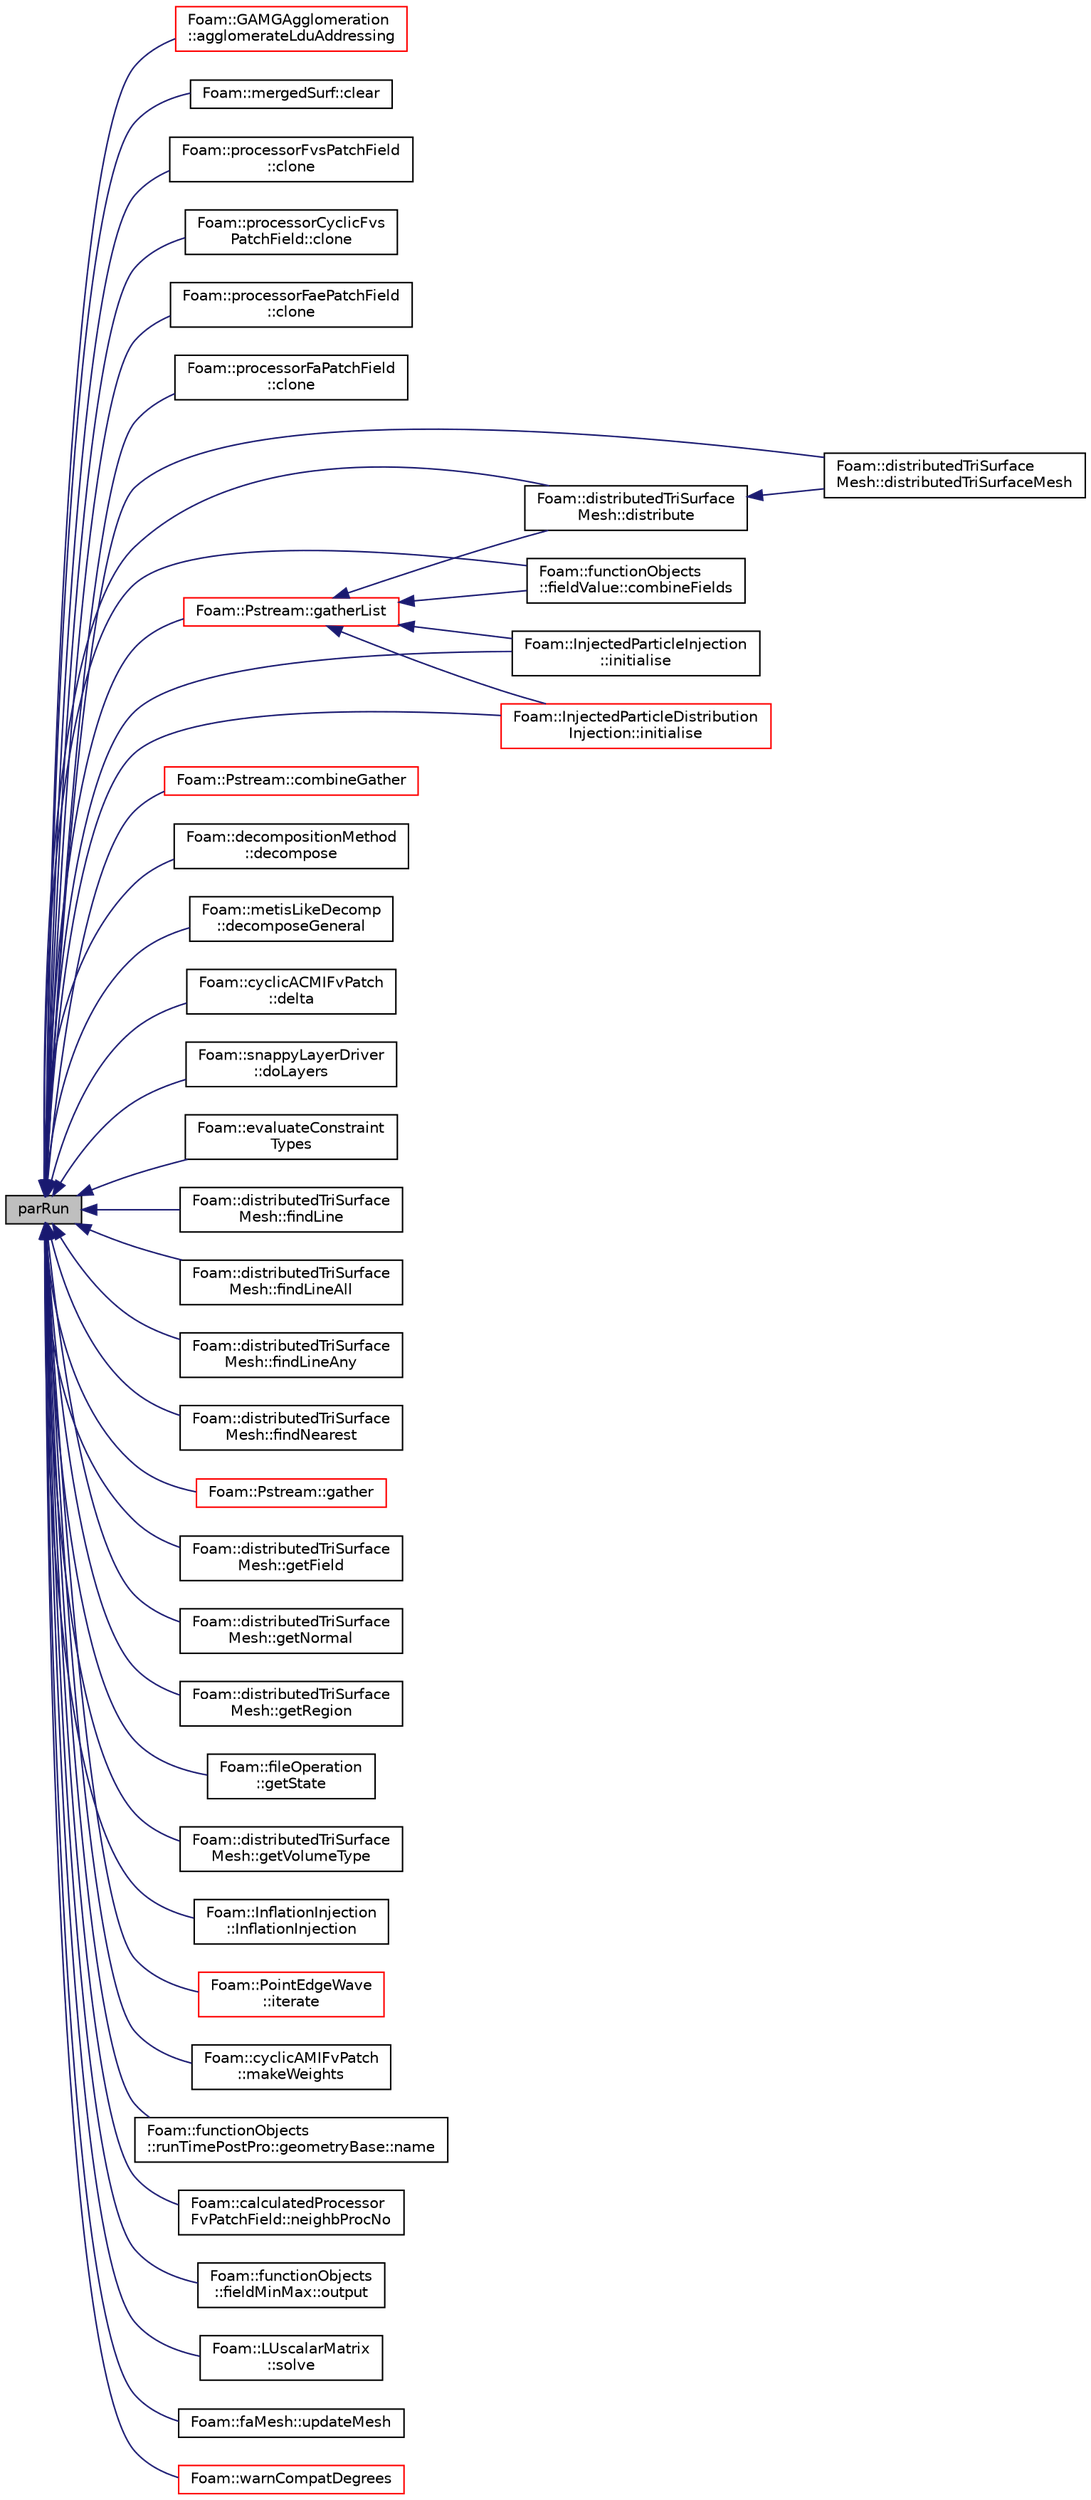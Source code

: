 digraph "parRun"
{
  bgcolor="transparent";
  edge [fontname="Helvetica",fontsize="10",labelfontname="Helvetica",labelfontsize="10"];
  node [fontname="Helvetica",fontsize="10",shape=record];
  rankdir="LR";
  Node1 [label="parRun",height=0.2,width=0.4,color="black", fillcolor="grey75", style="filled" fontcolor="black"];
  Node1 -> Node2 [dir="back",color="midnightblue",fontsize="10",style="solid",fontname="Helvetica"];
  Node2 [label="Foam::GAMGAgglomeration\l::agglomerateLduAddressing",height=0.2,width=0.4,color="red",URL="$classFoam_1_1GAMGAgglomeration.html#a1f8676d38e3715d5330beb58b7883c90",tooltip="Assemble coarse mesh addressing. "];
  Node1 -> Node3 [dir="back",color="midnightblue",fontsize="10",style="solid",fontname="Helvetica"];
  Node3 [label="Foam::mergedSurf::clear",height=0.2,width=0.4,color="black",URL="$classFoam_1_1mergedSurf.html#ac8bb3912a3ce86b15842e79d0b421204",tooltip="Clear all storage. "];
  Node1 -> Node4 [dir="back",color="midnightblue",fontsize="10",style="solid",fontname="Helvetica"];
  Node4 [label="Foam::processorFvsPatchField\l::clone",height=0.2,width=0.4,color="black",URL="$classFoam_1_1processorFvsPatchField.html#a5494780375c77c4764d521b242d28ab6",tooltip="Construct and return a clone setting internal field reference. "];
  Node1 -> Node5 [dir="back",color="midnightblue",fontsize="10",style="solid",fontname="Helvetica"];
  Node5 [label="Foam::processorCyclicFvs\lPatchField::clone",height=0.2,width=0.4,color="black",URL="$classFoam_1_1processorCyclicFvsPatchField.html#a5494780375c77c4764d521b242d28ab6",tooltip="Construct and return a clone setting internal field reference. "];
  Node1 -> Node6 [dir="back",color="midnightblue",fontsize="10",style="solid",fontname="Helvetica"];
  Node6 [label="Foam::processorFaePatchField\l::clone",height=0.2,width=0.4,color="black",URL="$classFoam_1_1processorFaePatchField.html#a1dde62cbfdecc17762c6070346a00dcf",tooltip="Construct and return a clone setting internal field reference. "];
  Node1 -> Node7 [dir="back",color="midnightblue",fontsize="10",style="solid",fontname="Helvetica"];
  Node7 [label="Foam::processorFaPatchField\l::clone",height=0.2,width=0.4,color="black",URL="$classFoam_1_1processorFaPatchField.html#a1cbc691c00fd0918f70b455ca56b55df",tooltip="Construct and return a clone setting internal field reference. "];
  Node1 -> Node8 [dir="back",color="midnightblue",fontsize="10",style="solid",fontname="Helvetica"];
  Node8 [label="Foam::functionObjects\l::fieldValue::combineFields",height=0.2,width=0.4,color="black",URL="$classFoam_1_1functionObjects_1_1fieldValue.html#ae9e87db5645f020a41378fc7fcd9b8bd",tooltip="Combine fields from all processor domains into single field. "];
  Node1 -> Node9 [dir="back",color="midnightblue",fontsize="10",style="solid",fontname="Helvetica"];
  Node9 [label="Foam::Pstream::combineGather",height=0.2,width=0.4,color="red",URL="$classFoam_1_1Pstream.html#aedeba5b3a63f833796d48d904dc39b63"];
  Node1 -> Node10 [dir="back",color="midnightblue",fontsize="10",style="solid",fontname="Helvetica"];
  Node10 [label="Foam::decompositionMethod\l::decompose",height=0.2,width=0.4,color="black",URL="$classFoam_1_1decompositionMethod.html#a60c75ce7fedd00f53318a801b59e87a8"];
  Node1 -> Node11 [dir="back",color="midnightblue",fontsize="10",style="solid",fontname="Helvetica"];
  Node11 [label="Foam::metisLikeDecomp\l::decomposeGeneral",height=0.2,width=0.4,color="black",URL="$classFoam_1_1metisLikeDecomp.html#a2e04f6ade0a353032610f9b792c649d4",tooltip="Serial and/or collect/distribute for parallel operation. "];
  Node1 -> Node12 [dir="back",color="midnightblue",fontsize="10",style="solid",fontname="Helvetica"];
  Node12 [label="Foam::cyclicACMIFvPatch\l::delta",height=0.2,width=0.4,color="black",URL="$classFoam_1_1cyclicACMIFvPatch.html#a7a789bc5f9f58b359455dee1b4f85950",tooltip="Return delta (P to N) vectors across coupled patch. "];
  Node1 -> Node13 [dir="back",color="midnightblue",fontsize="10",style="solid",fontname="Helvetica"];
  Node13 [label="Foam::distributedTriSurface\lMesh::distribute",height=0.2,width=0.4,color="black",URL="$classFoam_1_1distributedTriSurfaceMesh.html#a30b981a389a43e4853d4dec45e4e5edb",tooltip="Set bounds of surface. Bounds currently set as list of. "];
  Node13 -> Node14 [dir="back",color="midnightblue",fontsize="10",style="solid",fontname="Helvetica"];
  Node14 [label="Foam::distributedTriSurface\lMesh::distributedTriSurfaceMesh",height=0.2,width=0.4,color="black",URL="$classFoam_1_1distributedTriSurfaceMesh.html#a18077a1add0f98b52352dcf30f54bcc1",tooltip="Construct from dictionary (used by searchableSurface). "];
  Node1 -> Node14 [dir="back",color="midnightblue",fontsize="10",style="solid",fontname="Helvetica"];
  Node1 -> Node15 [dir="back",color="midnightblue",fontsize="10",style="solid",fontname="Helvetica"];
  Node15 [label="Foam::snappyLayerDriver\l::doLayers",height=0.2,width=0.4,color="black",URL="$classFoam_1_1snappyLayerDriver.html#ab5d22de610634a4b1d7160dc1fcbe731",tooltip="Add layers according to the dictionary settings. "];
  Node1 -> Node16 [dir="back",color="midnightblue",fontsize="10",style="solid",fontname="Helvetica"];
  Node16 [label="Foam::evaluateConstraint\lTypes",height=0.2,width=0.4,color="black",URL="$namespaceFoam.html#a421ae1d4831d9377d7f986ed81a676aa"];
  Node1 -> Node17 [dir="back",color="midnightblue",fontsize="10",style="solid",fontname="Helvetica"];
  Node17 [label="Foam::distributedTriSurface\lMesh::findLine",height=0.2,width=0.4,color="black",URL="$classFoam_1_1distributedTriSurfaceMesh.html#a099df5ddaf17545f9b58aeaceead2dab",tooltip="Find first intersection on segment from start to end. "];
  Node1 -> Node18 [dir="back",color="midnightblue",fontsize="10",style="solid",fontname="Helvetica"];
  Node18 [label="Foam::distributedTriSurface\lMesh::findLineAll",height=0.2,width=0.4,color="black",URL="$classFoam_1_1distributedTriSurfaceMesh.html#a22df1d4ae0772ff535fd44a86742d198",tooltip="Get all intersections in order from start to end. "];
  Node1 -> Node19 [dir="back",color="midnightblue",fontsize="10",style="solid",fontname="Helvetica"];
  Node19 [label="Foam::distributedTriSurface\lMesh::findLineAny",height=0.2,width=0.4,color="black",URL="$classFoam_1_1distributedTriSurfaceMesh.html#ac65d782c6c6dd90c8a8f260986b64cf4",tooltip="Return any intersection on segment from start to end. "];
  Node1 -> Node20 [dir="back",color="midnightblue",fontsize="10",style="solid",fontname="Helvetica"];
  Node20 [label="Foam::distributedTriSurface\lMesh::findNearest",height=0.2,width=0.4,color="black",URL="$classFoam_1_1distributedTriSurfaceMesh.html#ad64c821f48b189f0be09244ae2037fdc"];
  Node1 -> Node21 [dir="back",color="midnightblue",fontsize="10",style="solid",fontname="Helvetica"];
  Node21 [label="Foam::Pstream::gather",height=0.2,width=0.4,color="red",URL="$classFoam_1_1Pstream.html#ac820bc187d8204d9063ce1f77dcf87da",tooltip="Gather data. Apply bop to combine Value. "];
  Node1 -> Node22 [dir="back",color="midnightblue",fontsize="10",style="solid",fontname="Helvetica"];
  Node22 [label="Foam::Pstream::gatherList",height=0.2,width=0.4,color="red",URL="$classFoam_1_1Pstream.html#afbdf64fb42cd760690d51a9a321792d9",tooltip="Gather data but keep individual values separate. "];
  Node22 -> Node8 [dir="back",color="midnightblue",fontsize="10",style="solid",fontname="Helvetica"];
  Node22 -> Node13 [dir="back",color="midnightblue",fontsize="10",style="solid",fontname="Helvetica"];
  Node22 -> Node23 [dir="back",color="midnightblue",fontsize="10",style="solid",fontname="Helvetica"];
  Node23 [label="Foam::InjectedParticleInjection\l::initialise",height=0.2,width=0.4,color="black",URL="$classFoam_1_1InjectedParticleInjection.html#a18abf8b19283101238a77c9e6865b673",tooltip="Initialise injectors. "];
  Node22 -> Node24 [dir="back",color="midnightblue",fontsize="10",style="solid",fontname="Helvetica"];
  Node24 [label="Foam::InjectedParticleDistribution\lInjection::initialise",height=0.2,width=0.4,color="red",URL="$classFoam_1_1InjectedParticleDistributionInjection.html#a18abf8b19283101238a77c9e6865b673",tooltip="Initialise injectors. "];
  Node1 -> Node25 [dir="back",color="midnightblue",fontsize="10",style="solid",fontname="Helvetica"];
  Node25 [label="Foam::distributedTriSurface\lMesh::getField",height=0.2,width=0.4,color="black",URL="$classFoam_1_1distributedTriSurfaceMesh.html#a95e7ab4eb08b2aa21eea8803448f1c34",tooltip="WIP. From a set of hits (points and. "];
  Node1 -> Node26 [dir="back",color="midnightblue",fontsize="10",style="solid",fontname="Helvetica"];
  Node26 [label="Foam::distributedTriSurface\lMesh::getNormal",height=0.2,width=0.4,color="black",URL="$classFoam_1_1distributedTriSurfaceMesh.html#a502647d85c5dad76c637a7380d92a63d",tooltip="From a set of points and indices get the normal. "];
  Node1 -> Node27 [dir="back",color="midnightblue",fontsize="10",style="solid",fontname="Helvetica"];
  Node27 [label="Foam::distributedTriSurface\lMesh::getRegion",height=0.2,width=0.4,color="black",URL="$classFoam_1_1distributedTriSurfaceMesh.html#aa169783cb670368723f3780399953280",tooltip="From a set of points and indices get the region. "];
  Node1 -> Node28 [dir="back",color="midnightblue",fontsize="10",style="solid",fontname="Helvetica"];
  Node28 [label="Foam::fileOperation\l::getState",height=0.2,width=0.4,color="black",URL="$classFoam_1_1fileOperation.html#aeebb3d4a6985ba8608b3dc6da54134aa",tooltip="Get current state of file (using handle) "];
  Node1 -> Node29 [dir="back",color="midnightblue",fontsize="10",style="solid",fontname="Helvetica"];
  Node29 [label="Foam::distributedTriSurface\lMesh::getVolumeType",height=0.2,width=0.4,color="black",URL="$classFoam_1_1distributedTriSurfaceMesh.html#a841fec7c9618319def0abf8af87b96d4",tooltip="Determine type (inside/outside/mixed) for point. unknown if. "];
  Node1 -> Node30 [dir="back",color="midnightblue",fontsize="10",style="solid",fontname="Helvetica"];
  Node30 [label="Foam::InflationInjection\l::InflationInjection",height=0.2,width=0.4,color="black",URL="$classFoam_1_1InflationInjection.html#a507ed754c52ed201d90a2c3fe5f09add",tooltip="Construct from dictionary. "];
  Node1 -> Node23 [dir="back",color="midnightblue",fontsize="10",style="solid",fontname="Helvetica"];
  Node1 -> Node24 [dir="back",color="midnightblue",fontsize="10",style="solid",fontname="Helvetica"];
  Node1 -> Node31 [dir="back",color="midnightblue",fontsize="10",style="solid",fontname="Helvetica"];
  Node31 [label="Foam::PointEdgeWave\l::iterate",height=0.2,width=0.4,color="red",URL="$classFoam_1_1PointEdgeWave.html#a8f898fd0e592fd902741616e1f087497",tooltip="Iterate until no changes or maxIter reached. Returns actual. "];
  Node1 -> Node32 [dir="back",color="midnightblue",fontsize="10",style="solid",fontname="Helvetica"];
  Node32 [label="Foam::cyclicAMIFvPatch\l::makeWeights",height=0.2,width=0.4,color="black",URL="$classFoam_1_1cyclicAMIFvPatch.html#a6e8461e70d8bb85a22df5d8266daaa55",tooltip="Make patch weighting factors. "];
  Node1 -> Node33 [dir="back",color="midnightblue",fontsize="10",style="solid",fontname="Helvetica"];
  Node33 [label="Foam::functionObjects\l::runTimePostPro::geometryBase::name",height=0.2,width=0.4,color="black",URL="$classFoam_1_1functionObjects_1_1runTimePostPro_1_1geometryBase.html#a6d60057c26042eaf7fa1b3b6fb07b582",tooltip="Return the name. "];
  Node1 -> Node34 [dir="back",color="midnightblue",fontsize="10",style="solid",fontname="Helvetica"];
  Node34 [label="Foam::calculatedProcessor\lFvPatchField::neighbProcNo",height=0.2,width=0.4,color="black",URL="$classFoam_1_1calculatedProcessorFvPatchField.html#a23a9bdd5f32e20b78a704af345d1b8e1",tooltip="Return neighbour processor number. "];
  Node1 -> Node35 [dir="back",color="midnightblue",fontsize="10",style="solid",fontname="Helvetica"];
  Node35 [label="Foam::functionObjects\l::fieldMinMax::output",height=0.2,width=0.4,color="black",URL="$classFoam_1_1functionObjects_1_1fieldMinMax.html#a9a2f652717b3405ed392f15fe9e1ffa8",tooltip="Helper function to write the output. "];
  Node1 -> Node36 [dir="back",color="midnightblue",fontsize="10",style="solid",fontname="Helvetica"];
  Node36 [label="Foam::LUscalarMatrix\l::solve",height=0.2,width=0.4,color="black",URL="$classFoam_1_1LUscalarMatrix.html#ae6c528f95629926820e0d152fd1d4a98",tooltip="Solve the linear system with the given source. "];
  Node1 -> Node37 [dir="back",color="midnightblue",fontsize="10",style="solid",fontname="Helvetica"];
  Node37 [label="Foam::faMesh::updateMesh",height=0.2,width=0.4,color="black",URL="$classFoam_1_1faMesh.html#ad57565956fd4064299f4bd3c4eebb1d4",tooltip="Update after topo change. "];
  Node1 -> Node38 [dir="back",color="midnightblue",fontsize="10",style="solid",fontname="Helvetica"];
  Node38 [label="Foam::warnCompatDegrees",height=0.2,width=0.4,color="red",URL="$namespaceFoam.html#a1ed89a44744cab98a81e15d2996d1397"];
}
